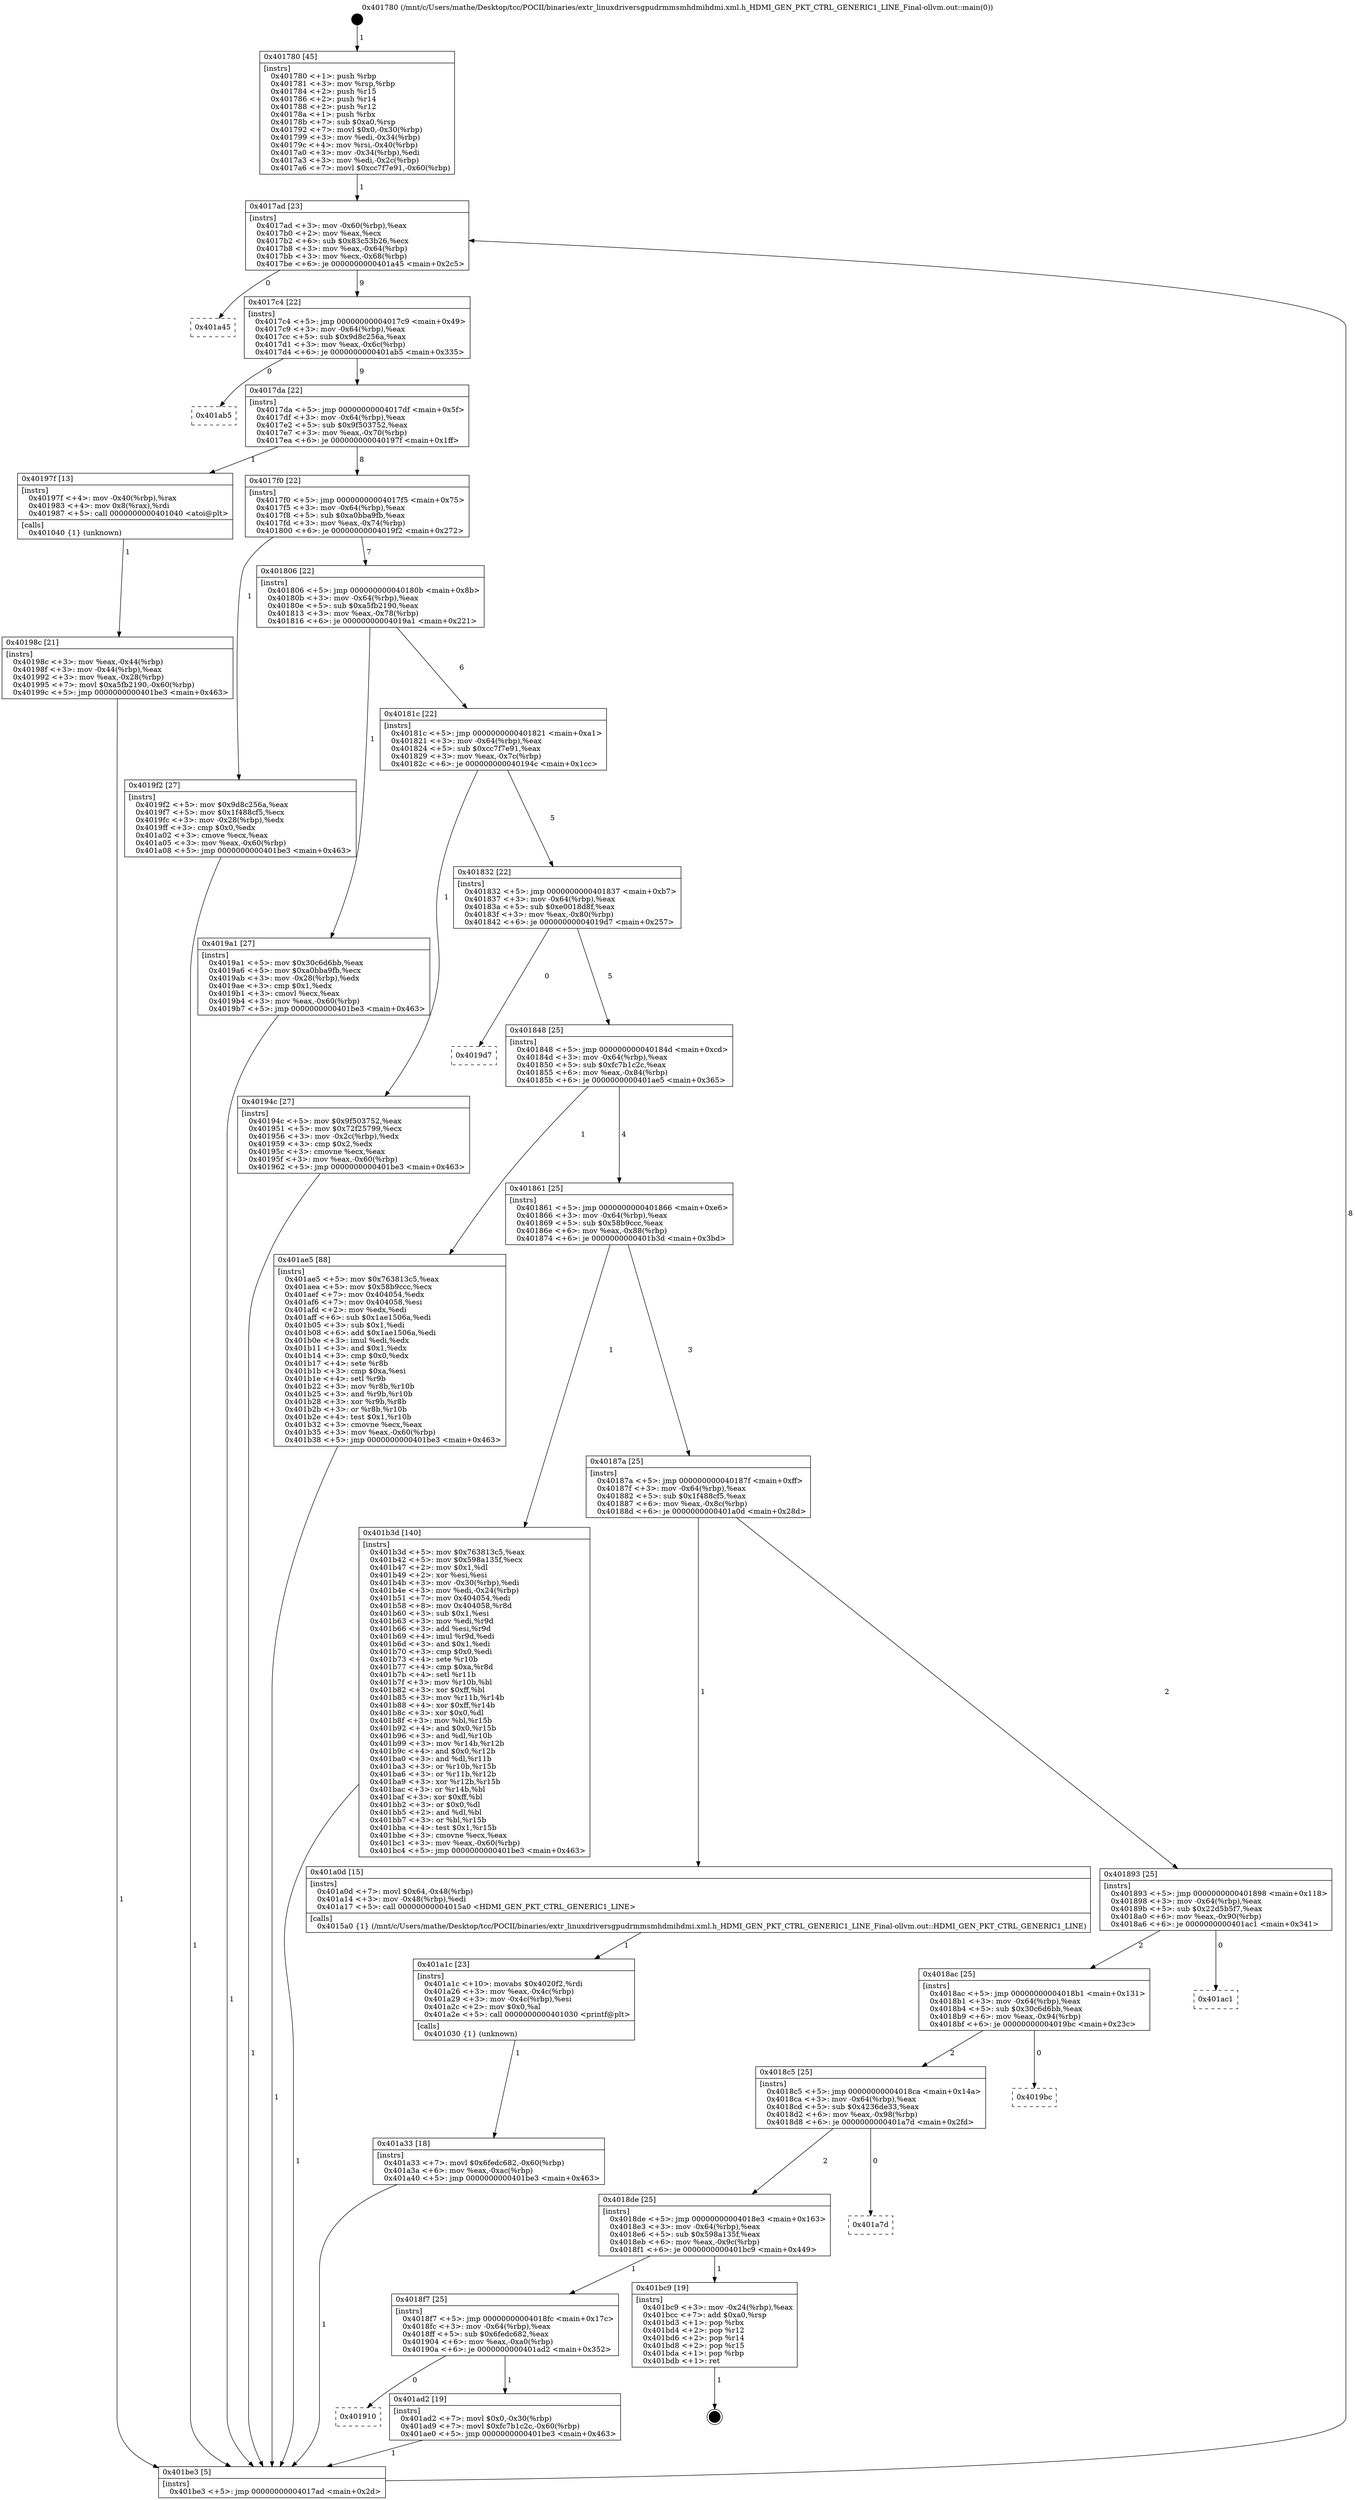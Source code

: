 digraph "0x401780" {
  label = "0x401780 (/mnt/c/Users/mathe/Desktop/tcc/POCII/binaries/extr_linuxdriversgpudrmmsmhdmihdmi.xml.h_HDMI_GEN_PKT_CTRL_GENERIC1_LINE_Final-ollvm.out::main(0))"
  labelloc = "t"
  node[shape=record]

  Entry [label="",width=0.3,height=0.3,shape=circle,fillcolor=black,style=filled]
  "0x4017ad" [label="{
     0x4017ad [23]\l
     | [instrs]\l
     &nbsp;&nbsp;0x4017ad \<+3\>: mov -0x60(%rbp),%eax\l
     &nbsp;&nbsp;0x4017b0 \<+2\>: mov %eax,%ecx\l
     &nbsp;&nbsp;0x4017b2 \<+6\>: sub $0x83c53b26,%ecx\l
     &nbsp;&nbsp;0x4017b8 \<+3\>: mov %eax,-0x64(%rbp)\l
     &nbsp;&nbsp;0x4017bb \<+3\>: mov %ecx,-0x68(%rbp)\l
     &nbsp;&nbsp;0x4017be \<+6\>: je 0000000000401a45 \<main+0x2c5\>\l
  }"]
  "0x401a45" [label="{
     0x401a45\l
  }", style=dashed]
  "0x4017c4" [label="{
     0x4017c4 [22]\l
     | [instrs]\l
     &nbsp;&nbsp;0x4017c4 \<+5\>: jmp 00000000004017c9 \<main+0x49\>\l
     &nbsp;&nbsp;0x4017c9 \<+3\>: mov -0x64(%rbp),%eax\l
     &nbsp;&nbsp;0x4017cc \<+5\>: sub $0x9d8c256a,%eax\l
     &nbsp;&nbsp;0x4017d1 \<+3\>: mov %eax,-0x6c(%rbp)\l
     &nbsp;&nbsp;0x4017d4 \<+6\>: je 0000000000401ab5 \<main+0x335\>\l
  }"]
  Exit [label="",width=0.3,height=0.3,shape=circle,fillcolor=black,style=filled,peripheries=2]
  "0x401ab5" [label="{
     0x401ab5\l
  }", style=dashed]
  "0x4017da" [label="{
     0x4017da [22]\l
     | [instrs]\l
     &nbsp;&nbsp;0x4017da \<+5\>: jmp 00000000004017df \<main+0x5f\>\l
     &nbsp;&nbsp;0x4017df \<+3\>: mov -0x64(%rbp),%eax\l
     &nbsp;&nbsp;0x4017e2 \<+5\>: sub $0x9f503752,%eax\l
     &nbsp;&nbsp;0x4017e7 \<+3\>: mov %eax,-0x70(%rbp)\l
     &nbsp;&nbsp;0x4017ea \<+6\>: je 000000000040197f \<main+0x1ff\>\l
  }"]
  "0x401910" [label="{
     0x401910\l
  }", style=dashed]
  "0x40197f" [label="{
     0x40197f [13]\l
     | [instrs]\l
     &nbsp;&nbsp;0x40197f \<+4\>: mov -0x40(%rbp),%rax\l
     &nbsp;&nbsp;0x401983 \<+4\>: mov 0x8(%rax),%rdi\l
     &nbsp;&nbsp;0x401987 \<+5\>: call 0000000000401040 \<atoi@plt\>\l
     | [calls]\l
     &nbsp;&nbsp;0x401040 \{1\} (unknown)\l
  }"]
  "0x4017f0" [label="{
     0x4017f0 [22]\l
     | [instrs]\l
     &nbsp;&nbsp;0x4017f0 \<+5\>: jmp 00000000004017f5 \<main+0x75\>\l
     &nbsp;&nbsp;0x4017f5 \<+3\>: mov -0x64(%rbp),%eax\l
     &nbsp;&nbsp;0x4017f8 \<+5\>: sub $0xa0bba9fb,%eax\l
     &nbsp;&nbsp;0x4017fd \<+3\>: mov %eax,-0x74(%rbp)\l
     &nbsp;&nbsp;0x401800 \<+6\>: je 00000000004019f2 \<main+0x272\>\l
  }"]
  "0x401ad2" [label="{
     0x401ad2 [19]\l
     | [instrs]\l
     &nbsp;&nbsp;0x401ad2 \<+7\>: movl $0x0,-0x30(%rbp)\l
     &nbsp;&nbsp;0x401ad9 \<+7\>: movl $0xfc7b1c2c,-0x60(%rbp)\l
     &nbsp;&nbsp;0x401ae0 \<+5\>: jmp 0000000000401be3 \<main+0x463\>\l
  }"]
  "0x4019f2" [label="{
     0x4019f2 [27]\l
     | [instrs]\l
     &nbsp;&nbsp;0x4019f2 \<+5\>: mov $0x9d8c256a,%eax\l
     &nbsp;&nbsp;0x4019f7 \<+5\>: mov $0x1f488cf5,%ecx\l
     &nbsp;&nbsp;0x4019fc \<+3\>: mov -0x28(%rbp),%edx\l
     &nbsp;&nbsp;0x4019ff \<+3\>: cmp $0x0,%edx\l
     &nbsp;&nbsp;0x401a02 \<+3\>: cmove %ecx,%eax\l
     &nbsp;&nbsp;0x401a05 \<+3\>: mov %eax,-0x60(%rbp)\l
     &nbsp;&nbsp;0x401a08 \<+5\>: jmp 0000000000401be3 \<main+0x463\>\l
  }"]
  "0x401806" [label="{
     0x401806 [22]\l
     | [instrs]\l
     &nbsp;&nbsp;0x401806 \<+5\>: jmp 000000000040180b \<main+0x8b\>\l
     &nbsp;&nbsp;0x40180b \<+3\>: mov -0x64(%rbp),%eax\l
     &nbsp;&nbsp;0x40180e \<+5\>: sub $0xa5fb2190,%eax\l
     &nbsp;&nbsp;0x401813 \<+3\>: mov %eax,-0x78(%rbp)\l
     &nbsp;&nbsp;0x401816 \<+6\>: je 00000000004019a1 \<main+0x221\>\l
  }"]
  "0x4018f7" [label="{
     0x4018f7 [25]\l
     | [instrs]\l
     &nbsp;&nbsp;0x4018f7 \<+5\>: jmp 00000000004018fc \<main+0x17c\>\l
     &nbsp;&nbsp;0x4018fc \<+3\>: mov -0x64(%rbp),%eax\l
     &nbsp;&nbsp;0x4018ff \<+5\>: sub $0x6fedc682,%eax\l
     &nbsp;&nbsp;0x401904 \<+6\>: mov %eax,-0xa0(%rbp)\l
     &nbsp;&nbsp;0x40190a \<+6\>: je 0000000000401ad2 \<main+0x352\>\l
  }"]
  "0x4019a1" [label="{
     0x4019a1 [27]\l
     | [instrs]\l
     &nbsp;&nbsp;0x4019a1 \<+5\>: mov $0x30c6d6bb,%eax\l
     &nbsp;&nbsp;0x4019a6 \<+5\>: mov $0xa0bba9fb,%ecx\l
     &nbsp;&nbsp;0x4019ab \<+3\>: mov -0x28(%rbp),%edx\l
     &nbsp;&nbsp;0x4019ae \<+3\>: cmp $0x1,%edx\l
     &nbsp;&nbsp;0x4019b1 \<+3\>: cmovl %ecx,%eax\l
     &nbsp;&nbsp;0x4019b4 \<+3\>: mov %eax,-0x60(%rbp)\l
     &nbsp;&nbsp;0x4019b7 \<+5\>: jmp 0000000000401be3 \<main+0x463\>\l
  }"]
  "0x40181c" [label="{
     0x40181c [22]\l
     | [instrs]\l
     &nbsp;&nbsp;0x40181c \<+5\>: jmp 0000000000401821 \<main+0xa1\>\l
     &nbsp;&nbsp;0x401821 \<+3\>: mov -0x64(%rbp),%eax\l
     &nbsp;&nbsp;0x401824 \<+5\>: sub $0xcc7f7e91,%eax\l
     &nbsp;&nbsp;0x401829 \<+3\>: mov %eax,-0x7c(%rbp)\l
     &nbsp;&nbsp;0x40182c \<+6\>: je 000000000040194c \<main+0x1cc\>\l
  }"]
  "0x401bc9" [label="{
     0x401bc9 [19]\l
     | [instrs]\l
     &nbsp;&nbsp;0x401bc9 \<+3\>: mov -0x24(%rbp),%eax\l
     &nbsp;&nbsp;0x401bcc \<+7\>: add $0xa0,%rsp\l
     &nbsp;&nbsp;0x401bd3 \<+1\>: pop %rbx\l
     &nbsp;&nbsp;0x401bd4 \<+2\>: pop %r12\l
     &nbsp;&nbsp;0x401bd6 \<+2\>: pop %r14\l
     &nbsp;&nbsp;0x401bd8 \<+2\>: pop %r15\l
     &nbsp;&nbsp;0x401bda \<+1\>: pop %rbp\l
     &nbsp;&nbsp;0x401bdb \<+1\>: ret\l
  }"]
  "0x40194c" [label="{
     0x40194c [27]\l
     | [instrs]\l
     &nbsp;&nbsp;0x40194c \<+5\>: mov $0x9f503752,%eax\l
     &nbsp;&nbsp;0x401951 \<+5\>: mov $0x72f25799,%ecx\l
     &nbsp;&nbsp;0x401956 \<+3\>: mov -0x2c(%rbp),%edx\l
     &nbsp;&nbsp;0x401959 \<+3\>: cmp $0x2,%edx\l
     &nbsp;&nbsp;0x40195c \<+3\>: cmovne %ecx,%eax\l
     &nbsp;&nbsp;0x40195f \<+3\>: mov %eax,-0x60(%rbp)\l
     &nbsp;&nbsp;0x401962 \<+5\>: jmp 0000000000401be3 \<main+0x463\>\l
  }"]
  "0x401832" [label="{
     0x401832 [22]\l
     | [instrs]\l
     &nbsp;&nbsp;0x401832 \<+5\>: jmp 0000000000401837 \<main+0xb7\>\l
     &nbsp;&nbsp;0x401837 \<+3\>: mov -0x64(%rbp),%eax\l
     &nbsp;&nbsp;0x40183a \<+5\>: sub $0xe0018d8f,%eax\l
     &nbsp;&nbsp;0x40183f \<+3\>: mov %eax,-0x80(%rbp)\l
     &nbsp;&nbsp;0x401842 \<+6\>: je 00000000004019d7 \<main+0x257\>\l
  }"]
  "0x401be3" [label="{
     0x401be3 [5]\l
     | [instrs]\l
     &nbsp;&nbsp;0x401be3 \<+5\>: jmp 00000000004017ad \<main+0x2d\>\l
  }"]
  "0x401780" [label="{
     0x401780 [45]\l
     | [instrs]\l
     &nbsp;&nbsp;0x401780 \<+1\>: push %rbp\l
     &nbsp;&nbsp;0x401781 \<+3\>: mov %rsp,%rbp\l
     &nbsp;&nbsp;0x401784 \<+2\>: push %r15\l
     &nbsp;&nbsp;0x401786 \<+2\>: push %r14\l
     &nbsp;&nbsp;0x401788 \<+2\>: push %r12\l
     &nbsp;&nbsp;0x40178a \<+1\>: push %rbx\l
     &nbsp;&nbsp;0x40178b \<+7\>: sub $0xa0,%rsp\l
     &nbsp;&nbsp;0x401792 \<+7\>: movl $0x0,-0x30(%rbp)\l
     &nbsp;&nbsp;0x401799 \<+3\>: mov %edi,-0x34(%rbp)\l
     &nbsp;&nbsp;0x40179c \<+4\>: mov %rsi,-0x40(%rbp)\l
     &nbsp;&nbsp;0x4017a0 \<+3\>: mov -0x34(%rbp),%edi\l
     &nbsp;&nbsp;0x4017a3 \<+3\>: mov %edi,-0x2c(%rbp)\l
     &nbsp;&nbsp;0x4017a6 \<+7\>: movl $0xcc7f7e91,-0x60(%rbp)\l
  }"]
  "0x40198c" [label="{
     0x40198c [21]\l
     | [instrs]\l
     &nbsp;&nbsp;0x40198c \<+3\>: mov %eax,-0x44(%rbp)\l
     &nbsp;&nbsp;0x40198f \<+3\>: mov -0x44(%rbp),%eax\l
     &nbsp;&nbsp;0x401992 \<+3\>: mov %eax,-0x28(%rbp)\l
     &nbsp;&nbsp;0x401995 \<+7\>: movl $0xa5fb2190,-0x60(%rbp)\l
     &nbsp;&nbsp;0x40199c \<+5\>: jmp 0000000000401be3 \<main+0x463\>\l
  }"]
  "0x4018de" [label="{
     0x4018de [25]\l
     | [instrs]\l
     &nbsp;&nbsp;0x4018de \<+5\>: jmp 00000000004018e3 \<main+0x163\>\l
     &nbsp;&nbsp;0x4018e3 \<+3\>: mov -0x64(%rbp),%eax\l
     &nbsp;&nbsp;0x4018e6 \<+5\>: sub $0x598a135f,%eax\l
     &nbsp;&nbsp;0x4018eb \<+6\>: mov %eax,-0x9c(%rbp)\l
     &nbsp;&nbsp;0x4018f1 \<+6\>: je 0000000000401bc9 \<main+0x449\>\l
  }"]
  "0x4019d7" [label="{
     0x4019d7\l
  }", style=dashed]
  "0x401848" [label="{
     0x401848 [25]\l
     | [instrs]\l
     &nbsp;&nbsp;0x401848 \<+5\>: jmp 000000000040184d \<main+0xcd\>\l
     &nbsp;&nbsp;0x40184d \<+3\>: mov -0x64(%rbp),%eax\l
     &nbsp;&nbsp;0x401850 \<+5\>: sub $0xfc7b1c2c,%eax\l
     &nbsp;&nbsp;0x401855 \<+6\>: mov %eax,-0x84(%rbp)\l
     &nbsp;&nbsp;0x40185b \<+6\>: je 0000000000401ae5 \<main+0x365\>\l
  }"]
  "0x401a7d" [label="{
     0x401a7d\l
  }", style=dashed]
  "0x401ae5" [label="{
     0x401ae5 [88]\l
     | [instrs]\l
     &nbsp;&nbsp;0x401ae5 \<+5\>: mov $0x763813c5,%eax\l
     &nbsp;&nbsp;0x401aea \<+5\>: mov $0x58b9ccc,%ecx\l
     &nbsp;&nbsp;0x401aef \<+7\>: mov 0x404054,%edx\l
     &nbsp;&nbsp;0x401af6 \<+7\>: mov 0x404058,%esi\l
     &nbsp;&nbsp;0x401afd \<+2\>: mov %edx,%edi\l
     &nbsp;&nbsp;0x401aff \<+6\>: sub $0x1ae1506a,%edi\l
     &nbsp;&nbsp;0x401b05 \<+3\>: sub $0x1,%edi\l
     &nbsp;&nbsp;0x401b08 \<+6\>: add $0x1ae1506a,%edi\l
     &nbsp;&nbsp;0x401b0e \<+3\>: imul %edi,%edx\l
     &nbsp;&nbsp;0x401b11 \<+3\>: and $0x1,%edx\l
     &nbsp;&nbsp;0x401b14 \<+3\>: cmp $0x0,%edx\l
     &nbsp;&nbsp;0x401b17 \<+4\>: sete %r8b\l
     &nbsp;&nbsp;0x401b1b \<+3\>: cmp $0xa,%esi\l
     &nbsp;&nbsp;0x401b1e \<+4\>: setl %r9b\l
     &nbsp;&nbsp;0x401b22 \<+3\>: mov %r8b,%r10b\l
     &nbsp;&nbsp;0x401b25 \<+3\>: and %r9b,%r10b\l
     &nbsp;&nbsp;0x401b28 \<+3\>: xor %r9b,%r8b\l
     &nbsp;&nbsp;0x401b2b \<+3\>: or %r8b,%r10b\l
     &nbsp;&nbsp;0x401b2e \<+4\>: test $0x1,%r10b\l
     &nbsp;&nbsp;0x401b32 \<+3\>: cmovne %ecx,%eax\l
     &nbsp;&nbsp;0x401b35 \<+3\>: mov %eax,-0x60(%rbp)\l
     &nbsp;&nbsp;0x401b38 \<+5\>: jmp 0000000000401be3 \<main+0x463\>\l
  }"]
  "0x401861" [label="{
     0x401861 [25]\l
     | [instrs]\l
     &nbsp;&nbsp;0x401861 \<+5\>: jmp 0000000000401866 \<main+0xe6\>\l
     &nbsp;&nbsp;0x401866 \<+3\>: mov -0x64(%rbp),%eax\l
     &nbsp;&nbsp;0x401869 \<+5\>: sub $0x58b9ccc,%eax\l
     &nbsp;&nbsp;0x40186e \<+6\>: mov %eax,-0x88(%rbp)\l
     &nbsp;&nbsp;0x401874 \<+6\>: je 0000000000401b3d \<main+0x3bd\>\l
  }"]
  "0x4018c5" [label="{
     0x4018c5 [25]\l
     | [instrs]\l
     &nbsp;&nbsp;0x4018c5 \<+5\>: jmp 00000000004018ca \<main+0x14a\>\l
     &nbsp;&nbsp;0x4018ca \<+3\>: mov -0x64(%rbp),%eax\l
     &nbsp;&nbsp;0x4018cd \<+5\>: sub $0x4236de33,%eax\l
     &nbsp;&nbsp;0x4018d2 \<+6\>: mov %eax,-0x98(%rbp)\l
     &nbsp;&nbsp;0x4018d8 \<+6\>: je 0000000000401a7d \<main+0x2fd\>\l
  }"]
  "0x401b3d" [label="{
     0x401b3d [140]\l
     | [instrs]\l
     &nbsp;&nbsp;0x401b3d \<+5\>: mov $0x763813c5,%eax\l
     &nbsp;&nbsp;0x401b42 \<+5\>: mov $0x598a135f,%ecx\l
     &nbsp;&nbsp;0x401b47 \<+2\>: mov $0x1,%dl\l
     &nbsp;&nbsp;0x401b49 \<+2\>: xor %esi,%esi\l
     &nbsp;&nbsp;0x401b4b \<+3\>: mov -0x30(%rbp),%edi\l
     &nbsp;&nbsp;0x401b4e \<+3\>: mov %edi,-0x24(%rbp)\l
     &nbsp;&nbsp;0x401b51 \<+7\>: mov 0x404054,%edi\l
     &nbsp;&nbsp;0x401b58 \<+8\>: mov 0x404058,%r8d\l
     &nbsp;&nbsp;0x401b60 \<+3\>: sub $0x1,%esi\l
     &nbsp;&nbsp;0x401b63 \<+3\>: mov %edi,%r9d\l
     &nbsp;&nbsp;0x401b66 \<+3\>: add %esi,%r9d\l
     &nbsp;&nbsp;0x401b69 \<+4\>: imul %r9d,%edi\l
     &nbsp;&nbsp;0x401b6d \<+3\>: and $0x1,%edi\l
     &nbsp;&nbsp;0x401b70 \<+3\>: cmp $0x0,%edi\l
     &nbsp;&nbsp;0x401b73 \<+4\>: sete %r10b\l
     &nbsp;&nbsp;0x401b77 \<+4\>: cmp $0xa,%r8d\l
     &nbsp;&nbsp;0x401b7b \<+4\>: setl %r11b\l
     &nbsp;&nbsp;0x401b7f \<+3\>: mov %r10b,%bl\l
     &nbsp;&nbsp;0x401b82 \<+3\>: xor $0xff,%bl\l
     &nbsp;&nbsp;0x401b85 \<+3\>: mov %r11b,%r14b\l
     &nbsp;&nbsp;0x401b88 \<+4\>: xor $0xff,%r14b\l
     &nbsp;&nbsp;0x401b8c \<+3\>: xor $0x0,%dl\l
     &nbsp;&nbsp;0x401b8f \<+3\>: mov %bl,%r15b\l
     &nbsp;&nbsp;0x401b92 \<+4\>: and $0x0,%r15b\l
     &nbsp;&nbsp;0x401b96 \<+3\>: and %dl,%r10b\l
     &nbsp;&nbsp;0x401b99 \<+3\>: mov %r14b,%r12b\l
     &nbsp;&nbsp;0x401b9c \<+4\>: and $0x0,%r12b\l
     &nbsp;&nbsp;0x401ba0 \<+3\>: and %dl,%r11b\l
     &nbsp;&nbsp;0x401ba3 \<+3\>: or %r10b,%r15b\l
     &nbsp;&nbsp;0x401ba6 \<+3\>: or %r11b,%r12b\l
     &nbsp;&nbsp;0x401ba9 \<+3\>: xor %r12b,%r15b\l
     &nbsp;&nbsp;0x401bac \<+3\>: or %r14b,%bl\l
     &nbsp;&nbsp;0x401baf \<+3\>: xor $0xff,%bl\l
     &nbsp;&nbsp;0x401bb2 \<+3\>: or $0x0,%dl\l
     &nbsp;&nbsp;0x401bb5 \<+2\>: and %dl,%bl\l
     &nbsp;&nbsp;0x401bb7 \<+3\>: or %bl,%r15b\l
     &nbsp;&nbsp;0x401bba \<+4\>: test $0x1,%r15b\l
     &nbsp;&nbsp;0x401bbe \<+3\>: cmovne %ecx,%eax\l
     &nbsp;&nbsp;0x401bc1 \<+3\>: mov %eax,-0x60(%rbp)\l
     &nbsp;&nbsp;0x401bc4 \<+5\>: jmp 0000000000401be3 \<main+0x463\>\l
  }"]
  "0x40187a" [label="{
     0x40187a [25]\l
     | [instrs]\l
     &nbsp;&nbsp;0x40187a \<+5\>: jmp 000000000040187f \<main+0xff\>\l
     &nbsp;&nbsp;0x40187f \<+3\>: mov -0x64(%rbp),%eax\l
     &nbsp;&nbsp;0x401882 \<+5\>: sub $0x1f488cf5,%eax\l
     &nbsp;&nbsp;0x401887 \<+6\>: mov %eax,-0x8c(%rbp)\l
     &nbsp;&nbsp;0x40188d \<+6\>: je 0000000000401a0d \<main+0x28d\>\l
  }"]
  "0x4019bc" [label="{
     0x4019bc\l
  }", style=dashed]
  "0x401a0d" [label="{
     0x401a0d [15]\l
     | [instrs]\l
     &nbsp;&nbsp;0x401a0d \<+7\>: movl $0x64,-0x48(%rbp)\l
     &nbsp;&nbsp;0x401a14 \<+3\>: mov -0x48(%rbp),%edi\l
     &nbsp;&nbsp;0x401a17 \<+5\>: call 00000000004015a0 \<HDMI_GEN_PKT_CTRL_GENERIC1_LINE\>\l
     | [calls]\l
     &nbsp;&nbsp;0x4015a0 \{1\} (/mnt/c/Users/mathe/Desktop/tcc/POCII/binaries/extr_linuxdriversgpudrmmsmhdmihdmi.xml.h_HDMI_GEN_PKT_CTRL_GENERIC1_LINE_Final-ollvm.out::HDMI_GEN_PKT_CTRL_GENERIC1_LINE)\l
  }"]
  "0x401893" [label="{
     0x401893 [25]\l
     | [instrs]\l
     &nbsp;&nbsp;0x401893 \<+5\>: jmp 0000000000401898 \<main+0x118\>\l
     &nbsp;&nbsp;0x401898 \<+3\>: mov -0x64(%rbp),%eax\l
     &nbsp;&nbsp;0x40189b \<+5\>: sub $0x22d5b5f7,%eax\l
     &nbsp;&nbsp;0x4018a0 \<+6\>: mov %eax,-0x90(%rbp)\l
     &nbsp;&nbsp;0x4018a6 \<+6\>: je 0000000000401ac1 \<main+0x341\>\l
  }"]
  "0x401a1c" [label="{
     0x401a1c [23]\l
     | [instrs]\l
     &nbsp;&nbsp;0x401a1c \<+10\>: movabs $0x4020f2,%rdi\l
     &nbsp;&nbsp;0x401a26 \<+3\>: mov %eax,-0x4c(%rbp)\l
     &nbsp;&nbsp;0x401a29 \<+3\>: mov -0x4c(%rbp),%esi\l
     &nbsp;&nbsp;0x401a2c \<+2\>: mov $0x0,%al\l
     &nbsp;&nbsp;0x401a2e \<+5\>: call 0000000000401030 \<printf@plt\>\l
     | [calls]\l
     &nbsp;&nbsp;0x401030 \{1\} (unknown)\l
  }"]
  "0x401a33" [label="{
     0x401a33 [18]\l
     | [instrs]\l
     &nbsp;&nbsp;0x401a33 \<+7\>: movl $0x6fedc682,-0x60(%rbp)\l
     &nbsp;&nbsp;0x401a3a \<+6\>: mov %eax,-0xac(%rbp)\l
     &nbsp;&nbsp;0x401a40 \<+5\>: jmp 0000000000401be3 \<main+0x463\>\l
  }"]
  "0x4018ac" [label="{
     0x4018ac [25]\l
     | [instrs]\l
     &nbsp;&nbsp;0x4018ac \<+5\>: jmp 00000000004018b1 \<main+0x131\>\l
     &nbsp;&nbsp;0x4018b1 \<+3\>: mov -0x64(%rbp),%eax\l
     &nbsp;&nbsp;0x4018b4 \<+5\>: sub $0x30c6d6bb,%eax\l
     &nbsp;&nbsp;0x4018b9 \<+6\>: mov %eax,-0x94(%rbp)\l
     &nbsp;&nbsp;0x4018bf \<+6\>: je 00000000004019bc \<main+0x23c\>\l
  }"]
  "0x401ac1" [label="{
     0x401ac1\l
  }", style=dashed]
  Entry -> "0x401780" [label=" 1"]
  "0x4017ad" -> "0x401a45" [label=" 0"]
  "0x4017ad" -> "0x4017c4" [label=" 9"]
  "0x401bc9" -> Exit [label=" 1"]
  "0x4017c4" -> "0x401ab5" [label=" 0"]
  "0x4017c4" -> "0x4017da" [label=" 9"]
  "0x401b3d" -> "0x401be3" [label=" 1"]
  "0x4017da" -> "0x40197f" [label=" 1"]
  "0x4017da" -> "0x4017f0" [label=" 8"]
  "0x401ae5" -> "0x401be3" [label=" 1"]
  "0x4017f0" -> "0x4019f2" [label=" 1"]
  "0x4017f0" -> "0x401806" [label=" 7"]
  "0x401ad2" -> "0x401be3" [label=" 1"]
  "0x401806" -> "0x4019a1" [label=" 1"]
  "0x401806" -> "0x40181c" [label=" 6"]
  "0x4018f7" -> "0x401ad2" [label=" 1"]
  "0x40181c" -> "0x40194c" [label=" 1"]
  "0x40181c" -> "0x401832" [label=" 5"]
  "0x40194c" -> "0x401be3" [label=" 1"]
  "0x401780" -> "0x4017ad" [label=" 1"]
  "0x401be3" -> "0x4017ad" [label=" 8"]
  "0x40197f" -> "0x40198c" [label=" 1"]
  "0x40198c" -> "0x401be3" [label=" 1"]
  "0x4019a1" -> "0x401be3" [label=" 1"]
  "0x4019f2" -> "0x401be3" [label=" 1"]
  "0x4018f7" -> "0x401910" [label=" 0"]
  "0x401832" -> "0x4019d7" [label=" 0"]
  "0x401832" -> "0x401848" [label=" 5"]
  "0x4018de" -> "0x401bc9" [label=" 1"]
  "0x401848" -> "0x401ae5" [label=" 1"]
  "0x401848" -> "0x401861" [label=" 4"]
  "0x4018de" -> "0x4018f7" [label=" 1"]
  "0x401861" -> "0x401b3d" [label=" 1"]
  "0x401861" -> "0x40187a" [label=" 3"]
  "0x4018c5" -> "0x401a7d" [label=" 0"]
  "0x40187a" -> "0x401a0d" [label=" 1"]
  "0x40187a" -> "0x401893" [label=" 2"]
  "0x401a0d" -> "0x401a1c" [label=" 1"]
  "0x401a1c" -> "0x401a33" [label=" 1"]
  "0x401a33" -> "0x401be3" [label=" 1"]
  "0x4018c5" -> "0x4018de" [label=" 2"]
  "0x401893" -> "0x401ac1" [label=" 0"]
  "0x401893" -> "0x4018ac" [label=" 2"]
  "0x4018ac" -> "0x4018c5" [label=" 2"]
  "0x4018ac" -> "0x4019bc" [label=" 0"]
}
